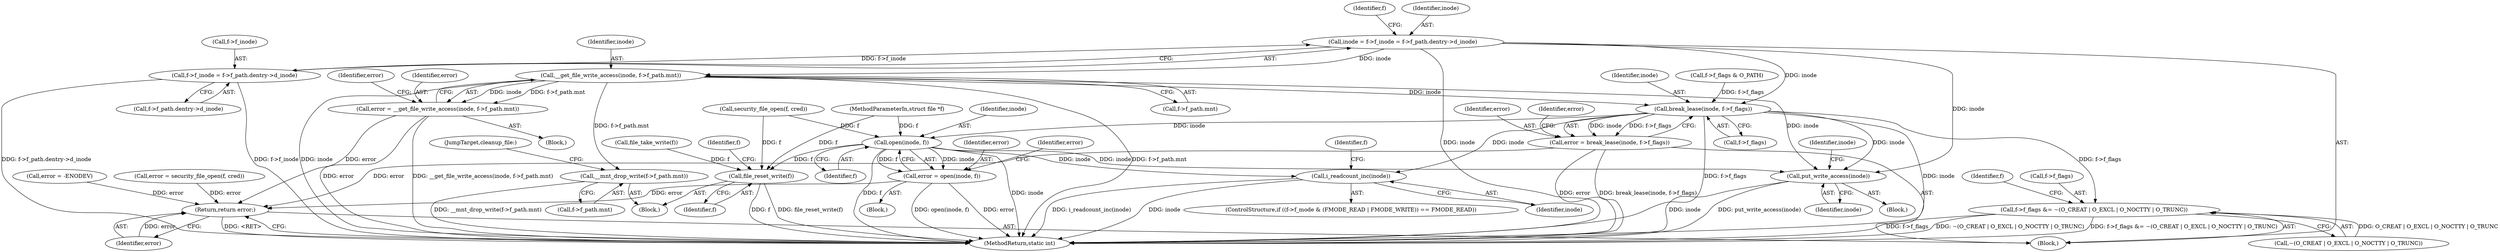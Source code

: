 digraph "0_linux_eee5cc2702929fd41cce28058dc6d6717f723f87_9@API" {
"1000162" [label="(Call,__get_file_write_access(inode, f->f_path.mnt))"];
"1000140" [label="(Call,inode = f->f_inode = f->f_path.dentry->d_inode)"];
"1000142" [label="(Call,f->f_inode = f->f_path.dentry->d_inode)"];
"1000160" [label="(Call,error = __get_file_write_access(inode, f->f_path.mnt))"];
"1000355" [label="(Return,return error;)"];
"1000234" [label="(Call,break_lease(inode, f->f_flags))"];
"1000232" [label="(Call,error = break_lease(inode, f->f_flags))"];
"1000257" [label="(Call,open(inode, f))"];
"1000255" [label="(Call,error = open(inode, f))"];
"1000273" [label="(Call,i_readcount_inc(inode))"];
"1000313" [label="(Call,put_write_access(inode))"];
"1000322" [label="(Call,file_reset_write(f))"];
"1000275" [label="(Call,f->f_flags &= ~(O_CREAT | O_EXCL | O_NOCTTY | O_TRUNC))"];
"1000324" [label="(Call,__mnt_drop_write(f->f_path.mnt))"];
"1000140" [label="(Call,inode = f->f_inode = f->f_path.dentry->d_inode)"];
"1000146" [label="(Call,f->f_path.dentry->d_inode)"];
"1000273" [label="(Call,i_readcount_inc(inode))"];
"1000219" [label="(Call,error = -ENODEV)"];
"1000164" [label="(Call,f->f_path.mnt)"];
"1000275" [label="(Call,f->f_flags &= ~(O_CREAT | O_EXCL | O_NOCTTY | O_TRUNC))"];
"1000357" [label="(MethodReturn,static int)"];
"1000254" [label="(Block,)"];
"1000232" [label="(Call,error = break_lease(inode, f->f_flags))"];
"1000323" [label="(Identifier,f)"];
"1000276" [label="(Call,f->f_flags)"];
"1000355" [label="(Return,return error;)"];
"1000235" [label="(Identifier,inode)"];
"1000321" [label="(Block,)"];
"1000170" [label="(Identifier,error)"];
"1000263" [label="(ControlStructure,if ((f->f_mode & (FMODE_READ | FMODE_WRITE)) == FMODE_READ))"];
"1000274" [label="(Identifier,inode)"];
"1000324" [label="(Call,__mnt_drop_write(f->f_path.mnt))"];
"1000322" [label="(Call,file_reset_write(f))"];
"1000314" [label="(Identifier,inode)"];
"1000256" [label="(Identifier,error)"];
"1000233" [label="(Identifier,error)"];
"1000327" [label="(Identifier,f)"];
"1000125" [label="(Call,f->f_flags & O_PATH)"];
"1000160" [label="(Call,error = __get_file_write_access(inode, f->f_path.mnt))"];
"1000325" [label="(Call,f->f_path.mnt)"];
"1000313" [label="(Call,put_write_access(inode))"];
"1000279" [label="(Call,~(O_CREAT | O_EXCL | O_NOCTTY | O_TRUNC))"];
"1000224" [label="(Call,error = security_file_open(f, cred))"];
"1000226" [label="(Call,security_file_open(f, cred))"];
"1000330" [label="(JumpTarget,cleanup_file:)"];
"1000178" [label="(Call,file_take_write(f))"];
"1000236" [label="(Call,f->f_flags)"];
"1000261" [label="(Identifier,error)"];
"1000240" [label="(Identifier,error)"];
"1000162" [label="(Call,__get_file_write_access(inode, f->f_path.mnt))"];
"1000312" [label="(Block,)"];
"1000143" [label="(Call,f->f_inode)"];
"1000142" [label="(Call,f->f_inode = f->f_path.dentry->d_inode)"];
"1000105" [label="(Block,)"];
"1000102" [label="(MethodParameterIn,struct file *f)"];
"1000161" [label="(Identifier,error)"];
"1000156" [label="(Identifier,f)"];
"1000259" [label="(Identifier,f)"];
"1000234" [label="(Call,break_lease(inode, f->f_flags))"];
"1000356" [label="(Identifier,error)"];
"1000141" [label="(Identifier,inode)"];
"1000159" [label="(Block,)"];
"1000255" [label="(Call,error = open(inode, f))"];
"1000277" [label="(Identifier,f)"];
"1000319" [label="(Identifier,inode)"];
"1000257" [label="(Call,open(inode, f))"];
"1000258" [label="(Identifier,inode)"];
"1000290" [label="(Identifier,f)"];
"1000163" [label="(Identifier,inode)"];
"1000162" -> "1000160"  [label="AST: "];
"1000162" -> "1000164"  [label="CFG: "];
"1000163" -> "1000162"  [label="AST: "];
"1000164" -> "1000162"  [label="AST: "];
"1000160" -> "1000162"  [label="CFG: "];
"1000162" -> "1000357"  [label="DDG: f->f_path.mnt"];
"1000162" -> "1000357"  [label="DDG: inode"];
"1000162" -> "1000160"  [label="DDG: inode"];
"1000162" -> "1000160"  [label="DDG: f->f_path.mnt"];
"1000140" -> "1000162"  [label="DDG: inode"];
"1000162" -> "1000234"  [label="DDG: inode"];
"1000162" -> "1000313"  [label="DDG: inode"];
"1000162" -> "1000324"  [label="DDG: f->f_path.mnt"];
"1000140" -> "1000105"  [label="AST: "];
"1000140" -> "1000142"  [label="CFG: "];
"1000141" -> "1000140"  [label="AST: "];
"1000142" -> "1000140"  [label="AST: "];
"1000156" -> "1000140"  [label="CFG: "];
"1000140" -> "1000357"  [label="DDG: inode"];
"1000142" -> "1000140"  [label="DDG: f->f_inode"];
"1000140" -> "1000234"  [label="DDG: inode"];
"1000140" -> "1000313"  [label="DDG: inode"];
"1000142" -> "1000146"  [label="CFG: "];
"1000143" -> "1000142"  [label="AST: "];
"1000146" -> "1000142"  [label="AST: "];
"1000142" -> "1000357"  [label="DDG: f->f_inode"];
"1000142" -> "1000357"  [label="DDG: f->f_path.dentry->d_inode"];
"1000160" -> "1000159"  [label="AST: "];
"1000161" -> "1000160"  [label="AST: "];
"1000170" -> "1000160"  [label="CFG: "];
"1000160" -> "1000357"  [label="DDG: __get_file_write_access(inode, f->f_path.mnt)"];
"1000160" -> "1000357"  [label="DDG: error"];
"1000160" -> "1000355"  [label="DDG: error"];
"1000355" -> "1000105"  [label="AST: "];
"1000355" -> "1000356"  [label="CFG: "];
"1000356" -> "1000355"  [label="AST: "];
"1000357" -> "1000355"  [label="CFG: "];
"1000355" -> "1000357"  [label="DDG: <RET>"];
"1000356" -> "1000355"  [label="DDG: error"];
"1000224" -> "1000355"  [label="DDG: error"];
"1000232" -> "1000355"  [label="DDG: error"];
"1000219" -> "1000355"  [label="DDG: error"];
"1000255" -> "1000355"  [label="DDG: error"];
"1000234" -> "1000232"  [label="AST: "];
"1000234" -> "1000236"  [label="CFG: "];
"1000235" -> "1000234"  [label="AST: "];
"1000236" -> "1000234"  [label="AST: "];
"1000232" -> "1000234"  [label="CFG: "];
"1000234" -> "1000357"  [label="DDG: f->f_flags"];
"1000234" -> "1000357"  [label="DDG: inode"];
"1000234" -> "1000232"  [label="DDG: inode"];
"1000234" -> "1000232"  [label="DDG: f->f_flags"];
"1000125" -> "1000234"  [label="DDG: f->f_flags"];
"1000234" -> "1000257"  [label="DDG: inode"];
"1000234" -> "1000273"  [label="DDG: inode"];
"1000234" -> "1000275"  [label="DDG: f->f_flags"];
"1000234" -> "1000313"  [label="DDG: inode"];
"1000232" -> "1000105"  [label="AST: "];
"1000233" -> "1000232"  [label="AST: "];
"1000240" -> "1000232"  [label="CFG: "];
"1000232" -> "1000357"  [label="DDG: error"];
"1000232" -> "1000357"  [label="DDG: break_lease(inode, f->f_flags)"];
"1000257" -> "1000255"  [label="AST: "];
"1000257" -> "1000259"  [label="CFG: "];
"1000258" -> "1000257"  [label="AST: "];
"1000259" -> "1000257"  [label="AST: "];
"1000255" -> "1000257"  [label="CFG: "];
"1000257" -> "1000357"  [label="DDG: f"];
"1000257" -> "1000357"  [label="DDG: inode"];
"1000257" -> "1000255"  [label="DDG: inode"];
"1000257" -> "1000255"  [label="DDG: f"];
"1000226" -> "1000257"  [label="DDG: f"];
"1000102" -> "1000257"  [label="DDG: f"];
"1000257" -> "1000273"  [label="DDG: inode"];
"1000257" -> "1000313"  [label="DDG: inode"];
"1000257" -> "1000322"  [label="DDG: f"];
"1000255" -> "1000254"  [label="AST: "];
"1000256" -> "1000255"  [label="AST: "];
"1000261" -> "1000255"  [label="CFG: "];
"1000255" -> "1000357"  [label="DDG: open(inode, f)"];
"1000255" -> "1000357"  [label="DDG: error"];
"1000273" -> "1000263"  [label="AST: "];
"1000273" -> "1000274"  [label="CFG: "];
"1000274" -> "1000273"  [label="AST: "];
"1000277" -> "1000273"  [label="CFG: "];
"1000273" -> "1000357"  [label="DDG: inode"];
"1000273" -> "1000357"  [label="DDG: i_readcount_inc(inode)"];
"1000313" -> "1000312"  [label="AST: "];
"1000313" -> "1000314"  [label="CFG: "];
"1000314" -> "1000313"  [label="AST: "];
"1000319" -> "1000313"  [label="CFG: "];
"1000313" -> "1000357"  [label="DDG: put_write_access(inode)"];
"1000313" -> "1000357"  [label="DDG: inode"];
"1000322" -> "1000321"  [label="AST: "];
"1000322" -> "1000323"  [label="CFG: "];
"1000323" -> "1000322"  [label="AST: "];
"1000327" -> "1000322"  [label="CFG: "];
"1000322" -> "1000357"  [label="DDG: file_reset_write(f)"];
"1000322" -> "1000357"  [label="DDG: f"];
"1000226" -> "1000322"  [label="DDG: f"];
"1000178" -> "1000322"  [label="DDG: f"];
"1000102" -> "1000322"  [label="DDG: f"];
"1000275" -> "1000105"  [label="AST: "];
"1000275" -> "1000279"  [label="CFG: "];
"1000276" -> "1000275"  [label="AST: "];
"1000279" -> "1000275"  [label="AST: "];
"1000290" -> "1000275"  [label="CFG: "];
"1000275" -> "1000357"  [label="DDG: f->f_flags &= ~(O_CREAT | O_EXCL | O_NOCTTY | O_TRUNC)"];
"1000275" -> "1000357"  [label="DDG: f->f_flags"];
"1000275" -> "1000357"  [label="DDG: ~(O_CREAT | O_EXCL | O_NOCTTY | O_TRUNC)"];
"1000279" -> "1000275"  [label="DDG: O_CREAT | O_EXCL | O_NOCTTY | O_TRUNC"];
"1000324" -> "1000321"  [label="AST: "];
"1000324" -> "1000325"  [label="CFG: "];
"1000325" -> "1000324"  [label="AST: "];
"1000330" -> "1000324"  [label="CFG: "];
"1000324" -> "1000357"  [label="DDG: __mnt_drop_write(f->f_path.mnt)"];
}
